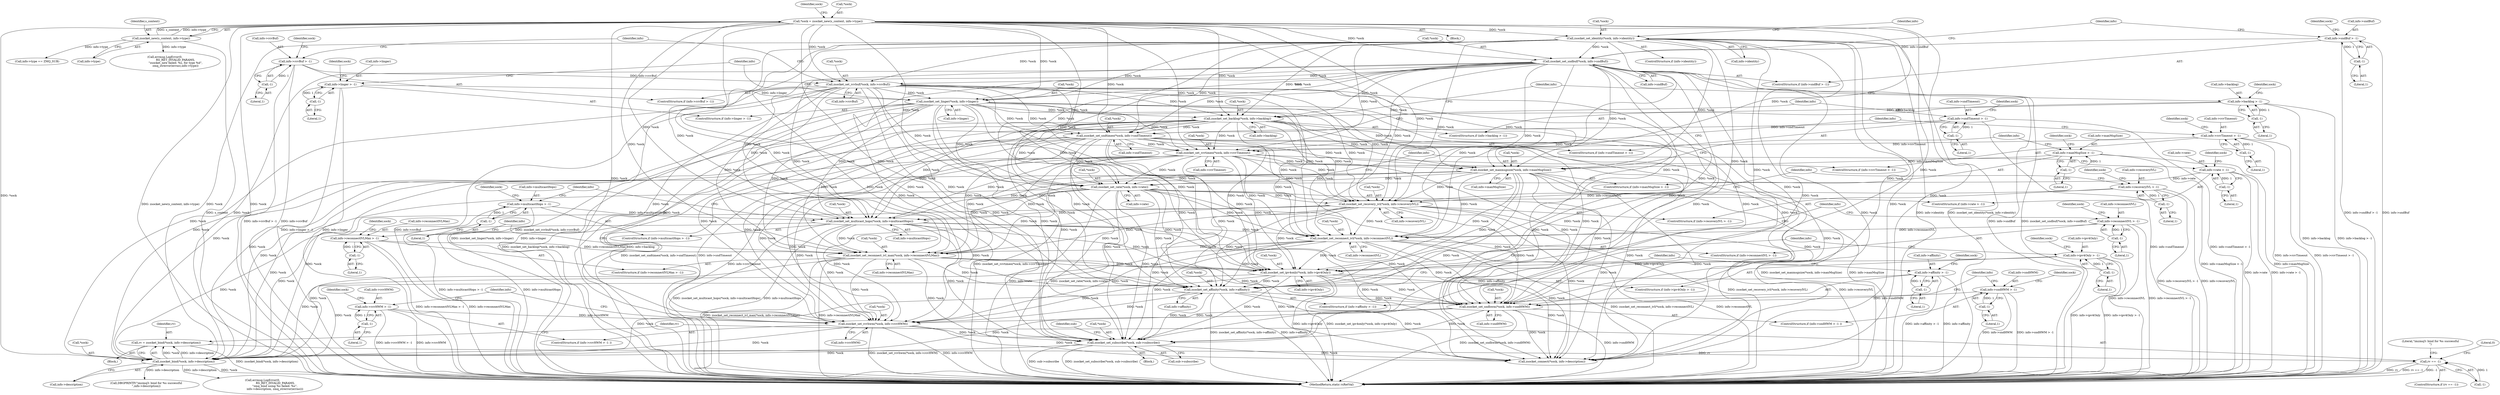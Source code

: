 digraph "0_rsyslog_062d0c671a29f7c6f7dff4a2f1f35df375bbb30b@API" {
"1000418" [label="(Call,rv = zsocket_bind(*sock, info->description))"];
"1000420" [label="(Call,zsocket_bind(*sock, info->description))"];
"1000163" [label="(Call,zsocket_set_rcvbuf(*sock, info->rcvBuf))"];
"1000150" [label="(Call,zsocket_set_sndbuf(*sock, info->sndBuf))"];
"1000137" [label="(Call,zsocket_set_identity(*sock, info->identity))"];
"1000110" [label="(Call,*sock = zsocket_new(s_context, info->type))"];
"1000113" [label="(Call,zsocket_new(s_context, info->type))"];
"1000144" [label="(Call,info->sndBuf > -1)"];
"1000148" [label="(Call,-1)"];
"1000157" [label="(Call,info->rcvBuf > -1)"];
"1000161" [label="(Call,-1)"];
"1000332" [label="(Call,zsocket_set_sndhwm(*sock, info->sndHWM))"];
"1000189" [label="(Call,zsocket_set_backlog(*sock, info->backlog))"];
"1000176" [label="(Call,zsocket_set_linger(*sock, info->linger))"];
"1000170" [label="(Call,info->linger > -1)"];
"1000174" [label="(Call,-1)"];
"1000183" [label="(Call,info->backlog > -1)"];
"1000187" [label="(Call,-1)"];
"1000215" [label="(Call,zsocket_set_rcvtimeo(*sock, info->rcvTimeout))"];
"1000202" [label="(Call,zsocket_set_sndtimeo(*sock, info->sndTimeout))"];
"1000196" [label="(Call,info->sndTimeout > -1)"];
"1000200" [label="(Call,-1)"];
"1000209" [label="(Call,info->rcvTimeout > -1)"];
"1000213" [label="(Call,-1)"];
"1000254" [label="(Call,zsocket_set_recovery_ivl(*sock, info->recoveryIVL))"];
"1000228" [label="(Call,zsocket_set_maxmsgsize(*sock, info->maxMsgSize))"];
"1000222" [label="(Call,info->maxMsgSize > -1)"];
"1000226" [label="(Call,-1)"];
"1000241" [label="(Call,zsocket_set_rate(*sock, info->rate))"];
"1000235" [label="(Call,info->rate > -1)"];
"1000239" [label="(Call,-1)"];
"1000248" [label="(Call,info->recoveryIVL > -1)"];
"1000252" [label="(Call,-1)"];
"1000306" [label="(Call,zsocket_set_ipv4only(*sock, info->ipv4Only))"];
"1000280" [label="(Call,zsocket_set_reconnect_ivl(*sock, info->reconnectIVL))"];
"1000267" [label="(Call,zsocket_set_multicast_hops(*sock, info->multicastHops))"];
"1000261" [label="(Call,info->multicastHops > -1)"];
"1000265" [label="(Call,-1)"];
"1000274" [label="(Call,info->reconnectIVL > -1)"];
"1000278" [label="(Call,-1)"];
"1000293" [label="(Call,zsocket_set_reconnect_ivl_max(*sock, info->reconnectIVLMax))"];
"1000287" [label="(Call,info->reconnectIVLMax > -1)"];
"1000291" [label="(Call,-1)"];
"1000300" [label="(Call,info->ipv4Only > -1)"];
"1000304" [label="(Call,-1)"];
"1000319" [label="(Call,zsocket_set_affinity(*sock, info->affinity))"];
"1000313" [label="(Call,info->affinity > -1)"];
"1000317" [label="(Call,-1)"];
"1000326" [label="(Call,info->sndHWM > -1)"];
"1000330" [label="(Call,-1)"];
"1000373" [label="(Call,zsocket_set_subscribe(*sock, sub->subscribe))"];
"1000345" [label="(Call,zsocket_set_rcvhwm(*sock, info->rcvHWM))"];
"1000339" [label="(Call,info->rcvHWM > -1)"];
"1000343" [label="(Call,-1)"];
"1000427" [label="(Call,rv == -1)"];
"1000204" [label="(Identifier,sock)"];
"1000335" [label="(Call,info->sndHWM)"];
"1000161" [label="(Call,-1)"];
"1000170" [label="(Call,info->linger > -1)"];
"1000191" [label="(Identifier,sock)"];
"1000257" [label="(Call,info->recoveryIVL)"];
"1000296" [label="(Call,info->reconnectIVLMax)"];
"1000149" [label="(Literal,1)"];
"1000217" [label="(Identifier,sock)"];
"1000343" [label="(Call,-1)"];
"1000153" [label="(Call,info->sndBuf)"];
"1000444" [label="(Literal,\"imzmq3: bind for %s successful\n\")"];
"1000255" [label="(Call,*sock)"];
"1000198" [label="(Identifier,info)"];
"1000176" [label="(Call,zsocket_set_linger(*sock, info->linger))"];
"1000146" [label="(Identifier,info)"];
"1000304" [label="(Call,-1)"];
"1000150" [label="(Call,zsocket_set_sndbuf(*sock, info->sndBuf))"];
"1000144" [label="(Call,info->sndBuf > -1)"];
"1000228" [label="(Call,zsocket_set_maxmsgsize(*sock, info->maxMsgSize))"];
"1000419" [label="(Identifier,rv)"];
"1000145" [label="(Call,info->sndBuf)"];
"1000347" [label="(Identifier,sock)"];
"1000261" [label="(Call,info->multicastHops > -1)"];
"1000265" [label="(Call,-1)"];
"1000248" [label="(Call,info->recoveryIVL > -1)"];
"1000373" [label="(Call,zsocket_set_subscribe(*sock, sub->subscribe))"];
"1000190" [label="(Call,*sock)"];
"1000151" [label="(Call,*sock)"];
"1000319" [label="(Call,zsocket_set_affinity(*sock, info->affinity))"];
"1000428" [label="(Identifier,rv)"];
"1000340" [label="(Call,info->rcvHWM)"];
"1000263" [label="(Identifier,info)"];
"1000299" [label="(ControlStructure,if (info->ipv4Only > -1))"];
"1000420" [label="(Call,zsocket_bind(*sock, info->description))"];
"1000256" [label="(Identifier,sock)"];
"1000237" [label="(Identifier,info)"];
"1000278" [label="(Call,-1)"];
"1000266" [label="(Literal,1)"];
"1000313" [label="(Call,info->affinity > -1)"];
"1000429" [label="(Call,-1)"];
"1000133" [label="(ControlStructure,if (info->identity))"];
"1000213" [label="(Call,-1)"];
"1000137" [label="(Call,zsocket_set_identity(*sock, info->identity))"];
"1000388" [label="(Call,zsocket_connect(*sock, info->description))"];
"1000227" [label="(Literal,1)"];
"1000426" [label="(ControlStructure,if (rv == -1))"];
"1000165" [label="(Identifier,sock)"];
"1000159" [label="(Identifier,info)"];
"1000239" [label="(Call,-1)"];
"1000183" [label="(Call,info->backlog > -1)"];
"1000417" [label="(Block,)"];
"1000244" [label="(Call,info->rate)"];
"1000270" [label="(Call,info->multicastHops)"];
"1000202" [label="(Call,zsocket_set_sndtimeo(*sock, info->sndTimeout))"];
"1000315" [label="(Identifier,info)"];
"1000443" [label="(Call,DBGPRINTF(\"imzmq3: bind for %s successful\n\",info->description))"];
"1000291" [label="(Call,-1)"];
"1000328" [label="(Identifier,info)"];
"1000216" [label="(Call,*sock)"];
"1000354" [label="(Identifier,info)"];
"1000289" [label="(Identifier,info)"];
"1000376" [label="(Call,sub->subscribe)"];
"1000156" [label="(ControlStructure,if (info->rcvBuf > -1))"];
"1000177" [label="(Call,*sock)"];
"1000314" [label="(Call,info->affinity)"];
"1000427" [label="(Call,rv == -1)"];
"1000306" [label="(Call,zsocket_set_ipv4only(*sock, info->ipv4Only))"];
"1000293" [label="(Call,zsocket_set_reconnect_ivl_max(*sock, info->reconnectIVLMax))"];
"1000224" [label="(Identifier,info)"];
"1000334" [label="(Identifier,sock)"];
"1000267" [label="(Call,zsocket_set_multicast_hops(*sock, info->multicastHops))"];
"1000346" [label="(Call,*sock)"];
"1000421" [label="(Call,*sock)"];
"1000188" [label="(Literal,1)"];
"1000345" [label="(Call,zsocket_set_rcvhwm(*sock, info->rcvHWM))"];
"1000333" [label="(Call,*sock)"];
"1000295" [label="(Identifier,sock)"];
"1000423" [label="(Call,info->description)"];
"1000192" [label="(Call,info->backlog)"];
"1000226" [label="(Call,-1)"];
"1000185" [label="(Identifier,info)"];
"1000120" [label="(Identifier,sock)"];
"1000325" [label="(ControlStructure,if (info->sndHWM > -1 ))"];
"1000242" [label="(Call,*sock)"];
"1000320" [label="(Call,*sock)"];
"1000332" [label="(Call,zsocket_set_sndhwm(*sock, info->sndHWM))"];
"1000283" [label="(Call,info->reconnectIVL)"];
"1000352" [label="(Call,info->type == ZMQ_SUB)"];
"1000338" [label="(ControlStructure,if (info->rcvHWM > -1 ))"];
"1000208" [label="(ControlStructure,if (info->rcvTimeout > -1))"];
"1000331" [label="(Literal,1)"];
"1000171" [label="(Call,info->linger)"];
"1000215" [label="(Call,zsocket_set_rcvtimeo(*sock, info->rcvTimeout))"];
"1000230" [label="(Identifier,sock)"];
"1000243" [label="(Identifier,sock)"];
"1000305" [label="(Literal,1)"];
"1000175" [label="(Literal,1)"];
"1000166" [label="(Call,info->rcvBuf)"];
"1000247" [label="(ControlStructure,if (info->recoveryIVL > -1))"];
"1000249" [label="(Call,info->recoveryIVL)"];
"1000327" [label="(Call,info->sndHWM)"];
"1000174" [label="(Call,-1)"];
"1000196" [label="(Call,info->sndTimeout > -1)"];
"1000302" [label="(Identifier,info)"];
"1000195" [label="(ControlStructure,if (info->sndTimeout > -1))"];
"1000253" [label="(Literal,1)"];
"1000234" [label="(ControlStructure,if (info->rate > -1))"];
"1000182" [label="(ControlStructure,if (info->backlog > -1))"];
"1000223" [label="(Call,info->maxMsgSize)"];
"1000218" [label="(Call,info->rcvTimeout)"];
"1000122" [label="(Call,errmsg.LogError(0,\n                        RS_RET_INVALID_PARAMS,\n                        \"zsocket_new failed: %s, for type %d\",\n                        zmq_strerror(errno),info->type))"];
"1000339" [label="(Call,info->rcvHWM > -1)"];
"1000279" [label="(Literal,1)"];
"1000179" [label="(Call,info->linger)"];
"1000250" [label="(Identifier,info)"];
"1000433" [label="(Literal,0)"];
"1000189" [label="(Call,zsocket_set_backlog(*sock, info->backlog))"];
"1000214" [label="(Literal,1)"];
"1000280" [label="(Call,zsocket_set_reconnect_ivl(*sock, info->reconnectIVL))"];
"1000312" [label="(ControlStructure,if (info->affinity > -1))"];
"1000241" [label="(Call,zsocket_set_rate(*sock, info->rate))"];
"1000205" [label="(Call,info->sndTimeout)"];
"1000221" [label="(ControlStructure,if (info->maxMsgSize > -1))"];
"1000240" [label="(Literal,1)"];
"1000330" [label="(Call,-1)"];
"1000281" [label="(Call,*sock)"];
"1000110" [label="(Call,*sock = zsocket_new(s_context, info->type))"];
"1000187" [label="(Call,-1)"];
"1000260" [label="(ControlStructure,if (info->multicastHops > -1))"];
"1000148" [label="(Call,-1)"];
"1000162" [label="(Literal,1)"];
"1000184" [label="(Call,info->backlog)"];
"1000113" [label="(Call,zsocket_new(s_context, info->type))"];
"1000211" [label="(Identifier,info)"];
"1000231" [label="(Call,info->maxMsgSize)"];
"1000309" [label="(Call,info->ipv4Only)"];
"1000288" [label="(Call,info->reconnectIVLMax)"];
"1000169" [label="(ControlStructure,if (info->linger > -1))"];
"1000318" [label="(Literal,1)"];
"1000374" [label="(Call,*sock)"];
"1000368" [label="(Identifier,sub)"];
"1000341" [label="(Identifier,info)"];
"1000307" [label="(Call,*sock)"];
"1000301" [label="(Call,info->ipv4Only)"];
"1000450" [label="(MethodReturn,static rsRetVal)"];
"1000115" [label="(Call,info->type)"];
"1000143" [label="(ControlStructure,if (info->sndBuf > -1))"];
"1000321" [label="(Identifier,sock)"];
"1000282" [label="(Identifier,sock)"];
"1000294" [label="(Call,*sock)"];
"1000268" [label="(Call,*sock)"];
"1000322" [label="(Call,info->affinity)"];
"1000418" [label="(Call,rv = zsocket_bind(*sock, info->description))"];
"1000235" [label="(Call,info->rate > -1)"];
"1000274" [label="(Call,info->reconnectIVL > -1)"];
"1000107" [label="(Block,)"];
"1000197" [label="(Call,info->sndTimeout)"];
"1000164" [label="(Call,*sock)"];
"1000138" [label="(Call,*sock)"];
"1000348" [label="(Call,info->rcvHWM)"];
"1000210" [label="(Call,info->rcvTimeout)"];
"1000275" [label="(Call,info->reconnectIVL)"];
"1000229" [label="(Call,*sock)"];
"1000273" [label="(ControlStructure,if (info->reconnectIVL > -1))"];
"1000254" [label="(Call,zsocket_set_recovery_ivl(*sock, info->recoveryIVL))"];
"1000203" [label="(Call,*sock)"];
"1000262" [label="(Call,info->multicastHops)"];
"1000286" [label="(ControlStructure,if (info->reconnectIVLMax > -1))"];
"1000163" [label="(Call,zsocket_set_rcvbuf(*sock, info->rcvBuf))"];
"1000201" [label="(Literal,1)"];
"1000236" [label="(Call,info->rate)"];
"1000157" [label="(Call,info->rcvBuf > -1)"];
"1000372" [label="(Block,)"];
"1000300" [label="(Call,info->ipv4Only > -1)"];
"1000269" [label="(Identifier,sock)"];
"1000114" [label="(Identifier,s_context)"];
"1000287" [label="(Call,info->reconnectIVLMax > -1)"];
"1000158" [label="(Call,info->rcvBuf)"];
"1000200" [label="(Call,-1)"];
"1000152" [label="(Identifier,sock)"];
"1000317" [label="(Call,-1)"];
"1000209" [label="(Call,info->rcvTimeout > -1)"];
"1000292" [label="(Literal,1)"];
"1000308" [label="(Identifier,sock)"];
"1000344" [label="(Literal,1)"];
"1000178" [label="(Identifier,sock)"];
"1000252" [label="(Call,-1)"];
"1000140" [label="(Call,info->identity)"];
"1000276" [label="(Identifier,info)"];
"1000432" [label="(Call,errmsg.LogError(0,\n                             RS_RET_INVALID_PARAMS,\n                            \"zmq_bind using %s failed: %s\",\n                            info->description, zmq_strerror(errno)))"];
"1000111" [label="(Call,*sock)"];
"1000172" [label="(Identifier,info)"];
"1000222" [label="(Call,info->maxMsgSize > -1)"];
"1000326" [label="(Call,info->sndHWM > -1)"];
"1000418" -> "1000417"  [label="AST: "];
"1000418" -> "1000420"  [label="CFG: "];
"1000419" -> "1000418"  [label="AST: "];
"1000420" -> "1000418"  [label="AST: "];
"1000428" -> "1000418"  [label="CFG: "];
"1000418" -> "1000450"  [label="DDG: zsocket_bind(*sock, info->description)"];
"1000420" -> "1000418"  [label="DDG: *sock"];
"1000420" -> "1000418"  [label="DDG: info->description"];
"1000418" -> "1000427"  [label="DDG: rv"];
"1000420" -> "1000423"  [label="CFG: "];
"1000421" -> "1000420"  [label="AST: "];
"1000423" -> "1000420"  [label="AST: "];
"1000420" -> "1000450"  [label="DDG: *sock"];
"1000163" -> "1000420"  [label="DDG: *sock"];
"1000332" -> "1000420"  [label="DDG: *sock"];
"1000189" -> "1000420"  [label="DDG: *sock"];
"1000215" -> "1000420"  [label="DDG: *sock"];
"1000254" -> "1000420"  [label="DDG: *sock"];
"1000306" -> "1000420"  [label="DDG: *sock"];
"1000202" -> "1000420"  [label="DDG: *sock"];
"1000280" -> "1000420"  [label="DDG: *sock"];
"1000241" -> "1000420"  [label="DDG: *sock"];
"1000176" -> "1000420"  [label="DDG: *sock"];
"1000319" -> "1000420"  [label="DDG: *sock"];
"1000373" -> "1000420"  [label="DDG: *sock"];
"1000110" -> "1000420"  [label="DDG: *sock"];
"1000293" -> "1000420"  [label="DDG: *sock"];
"1000150" -> "1000420"  [label="DDG: *sock"];
"1000267" -> "1000420"  [label="DDG: *sock"];
"1000228" -> "1000420"  [label="DDG: *sock"];
"1000345" -> "1000420"  [label="DDG: *sock"];
"1000137" -> "1000420"  [label="DDG: *sock"];
"1000420" -> "1000432"  [label="DDG: info->description"];
"1000420" -> "1000443"  [label="DDG: info->description"];
"1000163" -> "1000156"  [label="AST: "];
"1000163" -> "1000166"  [label="CFG: "];
"1000164" -> "1000163"  [label="AST: "];
"1000166" -> "1000163"  [label="AST: "];
"1000172" -> "1000163"  [label="CFG: "];
"1000163" -> "1000450"  [label="DDG: info->rcvBuf"];
"1000163" -> "1000450"  [label="DDG: zsocket_set_rcvbuf(*sock, info->rcvBuf)"];
"1000150" -> "1000163"  [label="DDG: *sock"];
"1000137" -> "1000163"  [label="DDG: *sock"];
"1000110" -> "1000163"  [label="DDG: *sock"];
"1000157" -> "1000163"  [label="DDG: info->rcvBuf"];
"1000163" -> "1000176"  [label="DDG: *sock"];
"1000163" -> "1000189"  [label="DDG: *sock"];
"1000163" -> "1000202"  [label="DDG: *sock"];
"1000163" -> "1000215"  [label="DDG: *sock"];
"1000163" -> "1000228"  [label="DDG: *sock"];
"1000163" -> "1000241"  [label="DDG: *sock"];
"1000163" -> "1000254"  [label="DDG: *sock"];
"1000163" -> "1000267"  [label="DDG: *sock"];
"1000163" -> "1000280"  [label="DDG: *sock"];
"1000163" -> "1000293"  [label="DDG: *sock"];
"1000163" -> "1000306"  [label="DDG: *sock"];
"1000163" -> "1000319"  [label="DDG: *sock"];
"1000163" -> "1000332"  [label="DDG: *sock"];
"1000163" -> "1000345"  [label="DDG: *sock"];
"1000163" -> "1000373"  [label="DDG: *sock"];
"1000163" -> "1000388"  [label="DDG: *sock"];
"1000150" -> "1000143"  [label="AST: "];
"1000150" -> "1000153"  [label="CFG: "];
"1000151" -> "1000150"  [label="AST: "];
"1000153" -> "1000150"  [label="AST: "];
"1000159" -> "1000150"  [label="CFG: "];
"1000150" -> "1000450"  [label="DDG: info->sndBuf"];
"1000150" -> "1000450"  [label="DDG: zsocket_set_sndbuf(*sock, info->sndBuf)"];
"1000137" -> "1000150"  [label="DDG: *sock"];
"1000110" -> "1000150"  [label="DDG: *sock"];
"1000144" -> "1000150"  [label="DDG: info->sndBuf"];
"1000150" -> "1000176"  [label="DDG: *sock"];
"1000150" -> "1000189"  [label="DDG: *sock"];
"1000150" -> "1000202"  [label="DDG: *sock"];
"1000150" -> "1000215"  [label="DDG: *sock"];
"1000150" -> "1000228"  [label="DDG: *sock"];
"1000150" -> "1000241"  [label="DDG: *sock"];
"1000150" -> "1000254"  [label="DDG: *sock"];
"1000150" -> "1000267"  [label="DDG: *sock"];
"1000150" -> "1000280"  [label="DDG: *sock"];
"1000150" -> "1000293"  [label="DDG: *sock"];
"1000150" -> "1000306"  [label="DDG: *sock"];
"1000150" -> "1000319"  [label="DDG: *sock"];
"1000150" -> "1000332"  [label="DDG: *sock"];
"1000150" -> "1000345"  [label="DDG: *sock"];
"1000150" -> "1000373"  [label="DDG: *sock"];
"1000150" -> "1000388"  [label="DDG: *sock"];
"1000137" -> "1000133"  [label="AST: "];
"1000137" -> "1000140"  [label="CFG: "];
"1000138" -> "1000137"  [label="AST: "];
"1000140" -> "1000137"  [label="AST: "];
"1000146" -> "1000137"  [label="CFG: "];
"1000137" -> "1000450"  [label="DDG: info->identity"];
"1000137" -> "1000450"  [label="DDG: zsocket_set_identity(*sock, info->identity)"];
"1000110" -> "1000137"  [label="DDG: *sock"];
"1000137" -> "1000176"  [label="DDG: *sock"];
"1000137" -> "1000189"  [label="DDG: *sock"];
"1000137" -> "1000202"  [label="DDG: *sock"];
"1000137" -> "1000215"  [label="DDG: *sock"];
"1000137" -> "1000228"  [label="DDG: *sock"];
"1000137" -> "1000241"  [label="DDG: *sock"];
"1000137" -> "1000254"  [label="DDG: *sock"];
"1000137" -> "1000267"  [label="DDG: *sock"];
"1000137" -> "1000280"  [label="DDG: *sock"];
"1000137" -> "1000293"  [label="DDG: *sock"];
"1000137" -> "1000306"  [label="DDG: *sock"];
"1000137" -> "1000319"  [label="DDG: *sock"];
"1000137" -> "1000332"  [label="DDG: *sock"];
"1000137" -> "1000345"  [label="DDG: *sock"];
"1000137" -> "1000373"  [label="DDG: *sock"];
"1000137" -> "1000388"  [label="DDG: *sock"];
"1000110" -> "1000107"  [label="AST: "];
"1000110" -> "1000113"  [label="CFG: "];
"1000111" -> "1000110"  [label="AST: "];
"1000113" -> "1000110"  [label="AST: "];
"1000120" -> "1000110"  [label="CFG: "];
"1000110" -> "1000450"  [label="DDG: zsocket_new(s_context, info->type)"];
"1000110" -> "1000450"  [label="DDG: *sock"];
"1000113" -> "1000110"  [label="DDG: s_context"];
"1000113" -> "1000110"  [label="DDG: info->type"];
"1000110" -> "1000176"  [label="DDG: *sock"];
"1000110" -> "1000189"  [label="DDG: *sock"];
"1000110" -> "1000202"  [label="DDG: *sock"];
"1000110" -> "1000215"  [label="DDG: *sock"];
"1000110" -> "1000228"  [label="DDG: *sock"];
"1000110" -> "1000241"  [label="DDG: *sock"];
"1000110" -> "1000254"  [label="DDG: *sock"];
"1000110" -> "1000267"  [label="DDG: *sock"];
"1000110" -> "1000280"  [label="DDG: *sock"];
"1000110" -> "1000293"  [label="DDG: *sock"];
"1000110" -> "1000306"  [label="DDG: *sock"];
"1000110" -> "1000319"  [label="DDG: *sock"];
"1000110" -> "1000332"  [label="DDG: *sock"];
"1000110" -> "1000345"  [label="DDG: *sock"];
"1000110" -> "1000373"  [label="DDG: *sock"];
"1000110" -> "1000388"  [label="DDG: *sock"];
"1000113" -> "1000115"  [label="CFG: "];
"1000114" -> "1000113"  [label="AST: "];
"1000115" -> "1000113"  [label="AST: "];
"1000113" -> "1000450"  [label="DDG: s_context"];
"1000113" -> "1000122"  [label="DDG: info->type"];
"1000113" -> "1000352"  [label="DDG: info->type"];
"1000144" -> "1000143"  [label="AST: "];
"1000144" -> "1000148"  [label="CFG: "];
"1000145" -> "1000144"  [label="AST: "];
"1000148" -> "1000144"  [label="AST: "];
"1000152" -> "1000144"  [label="CFG: "];
"1000159" -> "1000144"  [label="CFG: "];
"1000144" -> "1000450"  [label="DDG: info->sndBuf > -1"];
"1000144" -> "1000450"  [label="DDG: info->sndBuf"];
"1000148" -> "1000144"  [label="DDG: 1"];
"1000148" -> "1000149"  [label="CFG: "];
"1000149" -> "1000148"  [label="AST: "];
"1000157" -> "1000156"  [label="AST: "];
"1000157" -> "1000161"  [label="CFG: "];
"1000158" -> "1000157"  [label="AST: "];
"1000161" -> "1000157"  [label="AST: "];
"1000165" -> "1000157"  [label="CFG: "];
"1000172" -> "1000157"  [label="CFG: "];
"1000157" -> "1000450"  [label="DDG: info->rcvBuf > -1"];
"1000157" -> "1000450"  [label="DDG: info->rcvBuf"];
"1000161" -> "1000157"  [label="DDG: 1"];
"1000161" -> "1000162"  [label="CFG: "];
"1000162" -> "1000161"  [label="AST: "];
"1000332" -> "1000325"  [label="AST: "];
"1000332" -> "1000335"  [label="CFG: "];
"1000333" -> "1000332"  [label="AST: "];
"1000335" -> "1000332"  [label="AST: "];
"1000341" -> "1000332"  [label="CFG: "];
"1000332" -> "1000450"  [label="DDG: zsocket_set_sndhwm(*sock, info->sndHWM)"];
"1000332" -> "1000450"  [label="DDG: info->sndHWM"];
"1000189" -> "1000332"  [label="DDG: *sock"];
"1000215" -> "1000332"  [label="DDG: *sock"];
"1000254" -> "1000332"  [label="DDG: *sock"];
"1000306" -> "1000332"  [label="DDG: *sock"];
"1000202" -> "1000332"  [label="DDG: *sock"];
"1000280" -> "1000332"  [label="DDG: *sock"];
"1000241" -> "1000332"  [label="DDG: *sock"];
"1000176" -> "1000332"  [label="DDG: *sock"];
"1000319" -> "1000332"  [label="DDG: *sock"];
"1000293" -> "1000332"  [label="DDG: *sock"];
"1000267" -> "1000332"  [label="DDG: *sock"];
"1000228" -> "1000332"  [label="DDG: *sock"];
"1000326" -> "1000332"  [label="DDG: info->sndHWM"];
"1000332" -> "1000345"  [label="DDG: *sock"];
"1000332" -> "1000373"  [label="DDG: *sock"];
"1000332" -> "1000388"  [label="DDG: *sock"];
"1000189" -> "1000182"  [label="AST: "];
"1000189" -> "1000192"  [label="CFG: "];
"1000190" -> "1000189"  [label="AST: "];
"1000192" -> "1000189"  [label="AST: "];
"1000198" -> "1000189"  [label="CFG: "];
"1000189" -> "1000450"  [label="DDG: zsocket_set_backlog(*sock, info->backlog)"];
"1000189" -> "1000450"  [label="DDG: info->backlog"];
"1000176" -> "1000189"  [label="DDG: *sock"];
"1000183" -> "1000189"  [label="DDG: info->backlog"];
"1000189" -> "1000202"  [label="DDG: *sock"];
"1000189" -> "1000215"  [label="DDG: *sock"];
"1000189" -> "1000228"  [label="DDG: *sock"];
"1000189" -> "1000241"  [label="DDG: *sock"];
"1000189" -> "1000254"  [label="DDG: *sock"];
"1000189" -> "1000267"  [label="DDG: *sock"];
"1000189" -> "1000280"  [label="DDG: *sock"];
"1000189" -> "1000293"  [label="DDG: *sock"];
"1000189" -> "1000306"  [label="DDG: *sock"];
"1000189" -> "1000319"  [label="DDG: *sock"];
"1000189" -> "1000345"  [label="DDG: *sock"];
"1000189" -> "1000373"  [label="DDG: *sock"];
"1000189" -> "1000388"  [label="DDG: *sock"];
"1000176" -> "1000169"  [label="AST: "];
"1000176" -> "1000179"  [label="CFG: "];
"1000177" -> "1000176"  [label="AST: "];
"1000179" -> "1000176"  [label="AST: "];
"1000185" -> "1000176"  [label="CFG: "];
"1000176" -> "1000450"  [label="DDG: info->linger"];
"1000176" -> "1000450"  [label="DDG: zsocket_set_linger(*sock, info->linger)"];
"1000170" -> "1000176"  [label="DDG: info->linger"];
"1000176" -> "1000202"  [label="DDG: *sock"];
"1000176" -> "1000215"  [label="DDG: *sock"];
"1000176" -> "1000228"  [label="DDG: *sock"];
"1000176" -> "1000241"  [label="DDG: *sock"];
"1000176" -> "1000254"  [label="DDG: *sock"];
"1000176" -> "1000267"  [label="DDG: *sock"];
"1000176" -> "1000280"  [label="DDG: *sock"];
"1000176" -> "1000293"  [label="DDG: *sock"];
"1000176" -> "1000306"  [label="DDG: *sock"];
"1000176" -> "1000319"  [label="DDG: *sock"];
"1000176" -> "1000345"  [label="DDG: *sock"];
"1000176" -> "1000373"  [label="DDG: *sock"];
"1000176" -> "1000388"  [label="DDG: *sock"];
"1000170" -> "1000169"  [label="AST: "];
"1000170" -> "1000174"  [label="CFG: "];
"1000171" -> "1000170"  [label="AST: "];
"1000174" -> "1000170"  [label="AST: "];
"1000178" -> "1000170"  [label="CFG: "];
"1000185" -> "1000170"  [label="CFG: "];
"1000170" -> "1000450"  [label="DDG: info->linger"];
"1000170" -> "1000450"  [label="DDG: info->linger > -1"];
"1000174" -> "1000170"  [label="DDG: 1"];
"1000174" -> "1000175"  [label="CFG: "];
"1000175" -> "1000174"  [label="AST: "];
"1000183" -> "1000182"  [label="AST: "];
"1000183" -> "1000187"  [label="CFG: "];
"1000184" -> "1000183"  [label="AST: "];
"1000187" -> "1000183"  [label="AST: "];
"1000191" -> "1000183"  [label="CFG: "];
"1000198" -> "1000183"  [label="CFG: "];
"1000183" -> "1000450"  [label="DDG: info->backlog"];
"1000183" -> "1000450"  [label="DDG: info->backlog > -1"];
"1000187" -> "1000183"  [label="DDG: 1"];
"1000187" -> "1000188"  [label="CFG: "];
"1000188" -> "1000187"  [label="AST: "];
"1000215" -> "1000208"  [label="AST: "];
"1000215" -> "1000218"  [label="CFG: "];
"1000216" -> "1000215"  [label="AST: "];
"1000218" -> "1000215"  [label="AST: "];
"1000224" -> "1000215"  [label="CFG: "];
"1000215" -> "1000450"  [label="DDG: info->rcvTimeout"];
"1000215" -> "1000450"  [label="DDG: zsocket_set_rcvtimeo(*sock, info->rcvTimeout)"];
"1000202" -> "1000215"  [label="DDG: *sock"];
"1000209" -> "1000215"  [label="DDG: info->rcvTimeout"];
"1000215" -> "1000228"  [label="DDG: *sock"];
"1000215" -> "1000241"  [label="DDG: *sock"];
"1000215" -> "1000254"  [label="DDG: *sock"];
"1000215" -> "1000267"  [label="DDG: *sock"];
"1000215" -> "1000280"  [label="DDG: *sock"];
"1000215" -> "1000293"  [label="DDG: *sock"];
"1000215" -> "1000306"  [label="DDG: *sock"];
"1000215" -> "1000319"  [label="DDG: *sock"];
"1000215" -> "1000345"  [label="DDG: *sock"];
"1000215" -> "1000373"  [label="DDG: *sock"];
"1000215" -> "1000388"  [label="DDG: *sock"];
"1000202" -> "1000195"  [label="AST: "];
"1000202" -> "1000205"  [label="CFG: "];
"1000203" -> "1000202"  [label="AST: "];
"1000205" -> "1000202"  [label="AST: "];
"1000211" -> "1000202"  [label="CFG: "];
"1000202" -> "1000450"  [label="DDG: info->sndTimeout"];
"1000202" -> "1000450"  [label="DDG: zsocket_set_sndtimeo(*sock, info->sndTimeout)"];
"1000196" -> "1000202"  [label="DDG: info->sndTimeout"];
"1000202" -> "1000228"  [label="DDG: *sock"];
"1000202" -> "1000241"  [label="DDG: *sock"];
"1000202" -> "1000254"  [label="DDG: *sock"];
"1000202" -> "1000267"  [label="DDG: *sock"];
"1000202" -> "1000280"  [label="DDG: *sock"];
"1000202" -> "1000293"  [label="DDG: *sock"];
"1000202" -> "1000306"  [label="DDG: *sock"];
"1000202" -> "1000319"  [label="DDG: *sock"];
"1000202" -> "1000345"  [label="DDG: *sock"];
"1000202" -> "1000373"  [label="DDG: *sock"];
"1000202" -> "1000388"  [label="DDG: *sock"];
"1000196" -> "1000195"  [label="AST: "];
"1000196" -> "1000200"  [label="CFG: "];
"1000197" -> "1000196"  [label="AST: "];
"1000200" -> "1000196"  [label="AST: "];
"1000204" -> "1000196"  [label="CFG: "];
"1000211" -> "1000196"  [label="CFG: "];
"1000196" -> "1000450"  [label="DDG: info->sndTimeout"];
"1000196" -> "1000450"  [label="DDG: info->sndTimeout > -1"];
"1000200" -> "1000196"  [label="DDG: 1"];
"1000200" -> "1000201"  [label="CFG: "];
"1000201" -> "1000200"  [label="AST: "];
"1000209" -> "1000208"  [label="AST: "];
"1000209" -> "1000213"  [label="CFG: "];
"1000210" -> "1000209"  [label="AST: "];
"1000213" -> "1000209"  [label="AST: "];
"1000217" -> "1000209"  [label="CFG: "];
"1000224" -> "1000209"  [label="CFG: "];
"1000209" -> "1000450"  [label="DDG: info->rcvTimeout > -1"];
"1000209" -> "1000450"  [label="DDG: info->rcvTimeout"];
"1000213" -> "1000209"  [label="DDG: 1"];
"1000213" -> "1000214"  [label="CFG: "];
"1000214" -> "1000213"  [label="AST: "];
"1000254" -> "1000247"  [label="AST: "];
"1000254" -> "1000257"  [label="CFG: "];
"1000255" -> "1000254"  [label="AST: "];
"1000257" -> "1000254"  [label="AST: "];
"1000263" -> "1000254"  [label="CFG: "];
"1000254" -> "1000450"  [label="DDG: zsocket_set_recovery_ivl(*sock, info->recoveryIVL)"];
"1000254" -> "1000450"  [label="DDG: info->recoveryIVL"];
"1000228" -> "1000254"  [label="DDG: *sock"];
"1000241" -> "1000254"  [label="DDG: *sock"];
"1000248" -> "1000254"  [label="DDG: info->recoveryIVL"];
"1000254" -> "1000267"  [label="DDG: *sock"];
"1000254" -> "1000280"  [label="DDG: *sock"];
"1000254" -> "1000293"  [label="DDG: *sock"];
"1000254" -> "1000306"  [label="DDG: *sock"];
"1000254" -> "1000319"  [label="DDG: *sock"];
"1000254" -> "1000345"  [label="DDG: *sock"];
"1000254" -> "1000373"  [label="DDG: *sock"];
"1000254" -> "1000388"  [label="DDG: *sock"];
"1000228" -> "1000221"  [label="AST: "];
"1000228" -> "1000231"  [label="CFG: "];
"1000229" -> "1000228"  [label="AST: "];
"1000231" -> "1000228"  [label="AST: "];
"1000237" -> "1000228"  [label="CFG: "];
"1000228" -> "1000450"  [label="DDG: zsocket_set_maxmsgsize(*sock, info->maxMsgSize)"];
"1000228" -> "1000450"  [label="DDG: info->maxMsgSize"];
"1000222" -> "1000228"  [label="DDG: info->maxMsgSize"];
"1000228" -> "1000241"  [label="DDG: *sock"];
"1000228" -> "1000267"  [label="DDG: *sock"];
"1000228" -> "1000280"  [label="DDG: *sock"];
"1000228" -> "1000293"  [label="DDG: *sock"];
"1000228" -> "1000306"  [label="DDG: *sock"];
"1000228" -> "1000319"  [label="DDG: *sock"];
"1000228" -> "1000345"  [label="DDG: *sock"];
"1000228" -> "1000373"  [label="DDG: *sock"];
"1000228" -> "1000388"  [label="DDG: *sock"];
"1000222" -> "1000221"  [label="AST: "];
"1000222" -> "1000226"  [label="CFG: "];
"1000223" -> "1000222"  [label="AST: "];
"1000226" -> "1000222"  [label="AST: "];
"1000230" -> "1000222"  [label="CFG: "];
"1000237" -> "1000222"  [label="CFG: "];
"1000222" -> "1000450"  [label="DDG: info->maxMsgSize"];
"1000222" -> "1000450"  [label="DDG: info->maxMsgSize > -1"];
"1000226" -> "1000222"  [label="DDG: 1"];
"1000226" -> "1000227"  [label="CFG: "];
"1000227" -> "1000226"  [label="AST: "];
"1000241" -> "1000234"  [label="AST: "];
"1000241" -> "1000244"  [label="CFG: "];
"1000242" -> "1000241"  [label="AST: "];
"1000244" -> "1000241"  [label="AST: "];
"1000250" -> "1000241"  [label="CFG: "];
"1000241" -> "1000450"  [label="DDG: info->rate"];
"1000241" -> "1000450"  [label="DDG: zsocket_set_rate(*sock, info->rate)"];
"1000235" -> "1000241"  [label="DDG: info->rate"];
"1000241" -> "1000267"  [label="DDG: *sock"];
"1000241" -> "1000280"  [label="DDG: *sock"];
"1000241" -> "1000293"  [label="DDG: *sock"];
"1000241" -> "1000306"  [label="DDG: *sock"];
"1000241" -> "1000319"  [label="DDG: *sock"];
"1000241" -> "1000345"  [label="DDG: *sock"];
"1000241" -> "1000373"  [label="DDG: *sock"];
"1000241" -> "1000388"  [label="DDG: *sock"];
"1000235" -> "1000234"  [label="AST: "];
"1000235" -> "1000239"  [label="CFG: "];
"1000236" -> "1000235"  [label="AST: "];
"1000239" -> "1000235"  [label="AST: "];
"1000243" -> "1000235"  [label="CFG: "];
"1000250" -> "1000235"  [label="CFG: "];
"1000235" -> "1000450"  [label="DDG: info->rate"];
"1000235" -> "1000450"  [label="DDG: info->rate > -1"];
"1000239" -> "1000235"  [label="DDG: 1"];
"1000239" -> "1000240"  [label="CFG: "];
"1000240" -> "1000239"  [label="AST: "];
"1000248" -> "1000247"  [label="AST: "];
"1000248" -> "1000252"  [label="CFG: "];
"1000249" -> "1000248"  [label="AST: "];
"1000252" -> "1000248"  [label="AST: "];
"1000256" -> "1000248"  [label="CFG: "];
"1000263" -> "1000248"  [label="CFG: "];
"1000248" -> "1000450"  [label="DDG: info->recoveryIVL > -1"];
"1000248" -> "1000450"  [label="DDG: info->recoveryIVL"];
"1000252" -> "1000248"  [label="DDG: 1"];
"1000252" -> "1000253"  [label="CFG: "];
"1000253" -> "1000252"  [label="AST: "];
"1000306" -> "1000299"  [label="AST: "];
"1000306" -> "1000309"  [label="CFG: "];
"1000307" -> "1000306"  [label="AST: "];
"1000309" -> "1000306"  [label="AST: "];
"1000315" -> "1000306"  [label="CFG: "];
"1000306" -> "1000450"  [label="DDG: info->ipv4Only"];
"1000306" -> "1000450"  [label="DDG: zsocket_set_ipv4only(*sock, info->ipv4Only)"];
"1000280" -> "1000306"  [label="DDG: *sock"];
"1000293" -> "1000306"  [label="DDG: *sock"];
"1000267" -> "1000306"  [label="DDG: *sock"];
"1000300" -> "1000306"  [label="DDG: info->ipv4Only"];
"1000306" -> "1000319"  [label="DDG: *sock"];
"1000306" -> "1000345"  [label="DDG: *sock"];
"1000306" -> "1000373"  [label="DDG: *sock"];
"1000306" -> "1000388"  [label="DDG: *sock"];
"1000280" -> "1000273"  [label="AST: "];
"1000280" -> "1000283"  [label="CFG: "];
"1000281" -> "1000280"  [label="AST: "];
"1000283" -> "1000280"  [label="AST: "];
"1000289" -> "1000280"  [label="CFG: "];
"1000280" -> "1000450"  [label="DDG: zsocket_set_reconnect_ivl(*sock, info->reconnectIVL)"];
"1000280" -> "1000450"  [label="DDG: info->reconnectIVL"];
"1000267" -> "1000280"  [label="DDG: *sock"];
"1000274" -> "1000280"  [label="DDG: info->reconnectIVL"];
"1000280" -> "1000293"  [label="DDG: *sock"];
"1000280" -> "1000319"  [label="DDG: *sock"];
"1000280" -> "1000345"  [label="DDG: *sock"];
"1000280" -> "1000373"  [label="DDG: *sock"];
"1000280" -> "1000388"  [label="DDG: *sock"];
"1000267" -> "1000260"  [label="AST: "];
"1000267" -> "1000270"  [label="CFG: "];
"1000268" -> "1000267"  [label="AST: "];
"1000270" -> "1000267"  [label="AST: "];
"1000276" -> "1000267"  [label="CFG: "];
"1000267" -> "1000450"  [label="DDG: zsocket_set_multicast_hops(*sock, info->multicastHops)"];
"1000267" -> "1000450"  [label="DDG: info->multicastHops"];
"1000261" -> "1000267"  [label="DDG: info->multicastHops"];
"1000267" -> "1000293"  [label="DDG: *sock"];
"1000267" -> "1000319"  [label="DDG: *sock"];
"1000267" -> "1000345"  [label="DDG: *sock"];
"1000267" -> "1000373"  [label="DDG: *sock"];
"1000267" -> "1000388"  [label="DDG: *sock"];
"1000261" -> "1000260"  [label="AST: "];
"1000261" -> "1000265"  [label="CFG: "];
"1000262" -> "1000261"  [label="AST: "];
"1000265" -> "1000261"  [label="AST: "];
"1000269" -> "1000261"  [label="CFG: "];
"1000276" -> "1000261"  [label="CFG: "];
"1000261" -> "1000450"  [label="DDG: info->multicastHops"];
"1000261" -> "1000450"  [label="DDG: info->multicastHops > -1"];
"1000265" -> "1000261"  [label="DDG: 1"];
"1000265" -> "1000266"  [label="CFG: "];
"1000266" -> "1000265"  [label="AST: "];
"1000274" -> "1000273"  [label="AST: "];
"1000274" -> "1000278"  [label="CFG: "];
"1000275" -> "1000274"  [label="AST: "];
"1000278" -> "1000274"  [label="AST: "];
"1000282" -> "1000274"  [label="CFG: "];
"1000289" -> "1000274"  [label="CFG: "];
"1000274" -> "1000450"  [label="DDG: info->reconnectIVL"];
"1000274" -> "1000450"  [label="DDG: info->reconnectIVL > -1"];
"1000278" -> "1000274"  [label="DDG: 1"];
"1000278" -> "1000279"  [label="CFG: "];
"1000279" -> "1000278"  [label="AST: "];
"1000293" -> "1000286"  [label="AST: "];
"1000293" -> "1000296"  [label="CFG: "];
"1000294" -> "1000293"  [label="AST: "];
"1000296" -> "1000293"  [label="AST: "];
"1000302" -> "1000293"  [label="CFG: "];
"1000293" -> "1000450"  [label="DDG: zsocket_set_reconnect_ivl_max(*sock, info->reconnectIVLMax)"];
"1000293" -> "1000450"  [label="DDG: info->reconnectIVLMax"];
"1000287" -> "1000293"  [label="DDG: info->reconnectIVLMax"];
"1000293" -> "1000319"  [label="DDG: *sock"];
"1000293" -> "1000345"  [label="DDG: *sock"];
"1000293" -> "1000373"  [label="DDG: *sock"];
"1000293" -> "1000388"  [label="DDG: *sock"];
"1000287" -> "1000286"  [label="AST: "];
"1000287" -> "1000291"  [label="CFG: "];
"1000288" -> "1000287"  [label="AST: "];
"1000291" -> "1000287"  [label="AST: "];
"1000295" -> "1000287"  [label="CFG: "];
"1000302" -> "1000287"  [label="CFG: "];
"1000287" -> "1000450"  [label="DDG: info->reconnectIVLMax > -1"];
"1000287" -> "1000450"  [label="DDG: info->reconnectIVLMax"];
"1000291" -> "1000287"  [label="DDG: 1"];
"1000291" -> "1000292"  [label="CFG: "];
"1000292" -> "1000291"  [label="AST: "];
"1000300" -> "1000299"  [label="AST: "];
"1000300" -> "1000304"  [label="CFG: "];
"1000301" -> "1000300"  [label="AST: "];
"1000304" -> "1000300"  [label="AST: "];
"1000308" -> "1000300"  [label="CFG: "];
"1000315" -> "1000300"  [label="CFG: "];
"1000300" -> "1000450"  [label="DDG: info->ipv4Only"];
"1000300" -> "1000450"  [label="DDG: info->ipv4Only > -1"];
"1000304" -> "1000300"  [label="DDG: 1"];
"1000304" -> "1000305"  [label="CFG: "];
"1000305" -> "1000304"  [label="AST: "];
"1000319" -> "1000312"  [label="AST: "];
"1000319" -> "1000322"  [label="CFG: "];
"1000320" -> "1000319"  [label="AST: "];
"1000322" -> "1000319"  [label="AST: "];
"1000328" -> "1000319"  [label="CFG: "];
"1000319" -> "1000450"  [label="DDG: zsocket_set_affinity(*sock, info->affinity)"];
"1000319" -> "1000450"  [label="DDG: info->affinity"];
"1000313" -> "1000319"  [label="DDG: info->affinity"];
"1000319" -> "1000345"  [label="DDG: *sock"];
"1000319" -> "1000373"  [label="DDG: *sock"];
"1000319" -> "1000388"  [label="DDG: *sock"];
"1000313" -> "1000312"  [label="AST: "];
"1000313" -> "1000317"  [label="CFG: "];
"1000314" -> "1000313"  [label="AST: "];
"1000317" -> "1000313"  [label="AST: "];
"1000321" -> "1000313"  [label="CFG: "];
"1000328" -> "1000313"  [label="CFG: "];
"1000313" -> "1000450"  [label="DDG: info->affinity > -1"];
"1000313" -> "1000450"  [label="DDG: info->affinity"];
"1000317" -> "1000313"  [label="DDG: 1"];
"1000317" -> "1000318"  [label="CFG: "];
"1000318" -> "1000317"  [label="AST: "];
"1000326" -> "1000325"  [label="AST: "];
"1000326" -> "1000330"  [label="CFG: "];
"1000327" -> "1000326"  [label="AST: "];
"1000330" -> "1000326"  [label="AST: "];
"1000334" -> "1000326"  [label="CFG: "];
"1000341" -> "1000326"  [label="CFG: "];
"1000326" -> "1000450"  [label="DDG: info->sndHWM > -1"];
"1000326" -> "1000450"  [label="DDG: info->sndHWM"];
"1000330" -> "1000326"  [label="DDG: 1"];
"1000330" -> "1000331"  [label="CFG: "];
"1000331" -> "1000330"  [label="AST: "];
"1000373" -> "1000372"  [label="AST: "];
"1000373" -> "1000376"  [label="CFG: "];
"1000374" -> "1000373"  [label="AST: "];
"1000376" -> "1000373"  [label="AST: "];
"1000368" -> "1000373"  [label="CFG: "];
"1000373" -> "1000450"  [label="DDG: sub->subscribe"];
"1000373" -> "1000450"  [label="DDG: zsocket_set_subscribe(*sock, sub->subscribe)"];
"1000345" -> "1000373"  [label="DDG: *sock"];
"1000373" -> "1000388"  [label="DDG: *sock"];
"1000345" -> "1000338"  [label="AST: "];
"1000345" -> "1000348"  [label="CFG: "];
"1000346" -> "1000345"  [label="AST: "];
"1000348" -> "1000345"  [label="AST: "];
"1000354" -> "1000345"  [label="CFG: "];
"1000345" -> "1000450"  [label="DDG: info->rcvHWM"];
"1000345" -> "1000450"  [label="DDG: zsocket_set_rcvhwm(*sock, info->rcvHWM)"];
"1000339" -> "1000345"  [label="DDG: info->rcvHWM"];
"1000345" -> "1000388"  [label="DDG: *sock"];
"1000339" -> "1000338"  [label="AST: "];
"1000339" -> "1000343"  [label="CFG: "];
"1000340" -> "1000339"  [label="AST: "];
"1000343" -> "1000339"  [label="AST: "];
"1000347" -> "1000339"  [label="CFG: "];
"1000354" -> "1000339"  [label="CFG: "];
"1000339" -> "1000450"  [label="DDG: info->rcvHWM > -1"];
"1000339" -> "1000450"  [label="DDG: info->rcvHWM"];
"1000343" -> "1000339"  [label="DDG: 1"];
"1000343" -> "1000344"  [label="CFG: "];
"1000344" -> "1000343"  [label="AST: "];
"1000427" -> "1000426"  [label="AST: "];
"1000427" -> "1000429"  [label="CFG: "];
"1000428" -> "1000427"  [label="AST: "];
"1000429" -> "1000427"  [label="AST: "];
"1000433" -> "1000427"  [label="CFG: "];
"1000444" -> "1000427"  [label="CFG: "];
"1000427" -> "1000450"  [label="DDG: rv"];
"1000427" -> "1000450"  [label="DDG: rv == -1"];
"1000427" -> "1000450"  [label="DDG: -1"];
"1000429" -> "1000427"  [label="DDG: 1"];
}
